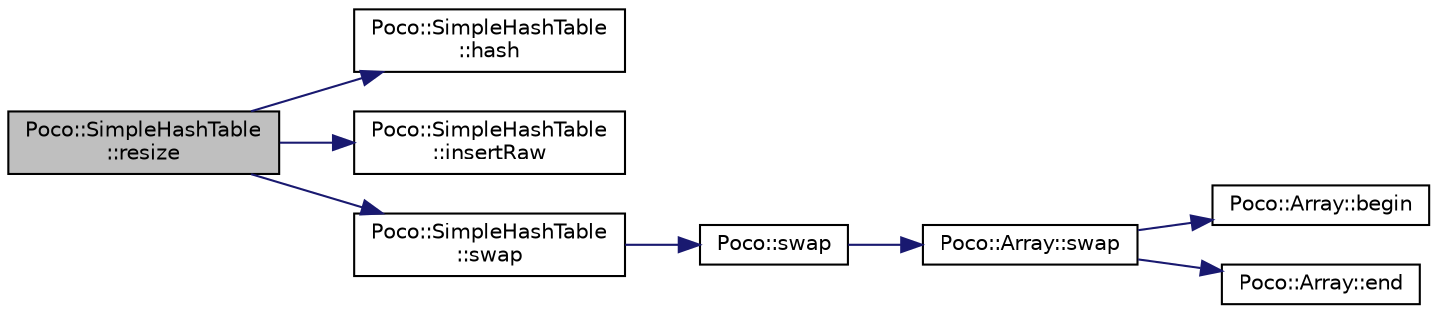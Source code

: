 digraph "Poco::SimpleHashTable::resize"
{
 // LATEX_PDF_SIZE
  edge [fontname="Helvetica",fontsize="10",labelfontname="Helvetica",labelfontsize="10"];
  node [fontname="Helvetica",fontsize="10",shape=record];
  rankdir="LR";
  Node1 [label="Poco::SimpleHashTable\l::resize",height=0.2,width=0.4,color="black", fillcolor="grey75", style="filled", fontcolor="black",tooltip="Resizes the hashtable, rehashes all existing entries. Expensive!"];
  Node1 -> Node2 [color="midnightblue",fontsize="10",style="solid"];
  Node2 [label="Poco::SimpleHashTable\l::hash",height=0.2,width=0.4,color="black", fillcolor="white", style="filled",URL="$classPoco_1_1SimpleHashTable.html#a9eab7cbd588fbdd1c1e99089c1f2327e",tooltip=" "];
  Node1 -> Node3 [color="midnightblue",fontsize="10",style="solid"];
  Node3 [label="Poco::SimpleHashTable\l::insertRaw",height=0.2,width=0.4,color="black", fillcolor="white", style="filled",URL="$classPoco_1_1SimpleHashTable.html#a1491c181165fba78b8eb6515e917c5a5",tooltip=" "];
  Node1 -> Node4 [color="midnightblue",fontsize="10",style="solid"];
  Node4 [label="Poco::SimpleHashTable\l::swap",height=0.2,width=0.4,color="black", fillcolor="white", style="filled",URL="$classPoco_1_1SimpleHashTable.html#a4eb45195038a0aacc206104705d8325f",tooltip=" "];
  Node4 -> Node5 [color="midnightblue",fontsize="10",style="solid"];
  Node5 [label="Poco::swap",height=0.2,width=0.4,color="black", fillcolor="white", style="filled",URL="$namespacePoco.html#a0b0e4f92ac76ddffb4219026e3172ee4",tooltip="global swap()"];
  Node5 -> Node6 [color="midnightblue",fontsize="10",style="solid"];
  Node6 [label="Poco::Array::swap",height=0.2,width=0.4,color="black", fillcolor="white", style="filled",URL="$classPoco_1_1Array.html#a07a5be6b4989bde36ae8b948de15e498",tooltip=" "];
  Node6 -> Node7 [color="midnightblue",fontsize="10",style="solid"];
  Node7 [label="Poco::Array::begin",height=0.2,width=0.4,color="black", fillcolor="white", style="filled",URL="$classPoco_1_1Array.html#a0c9a1828d13b4221f29475df8b553036",tooltip=" "];
  Node6 -> Node8 [color="midnightblue",fontsize="10",style="solid"];
  Node8 [label="Poco::Array::end",height=0.2,width=0.4,color="black", fillcolor="white", style="filled",URL="$classPoco_1_1Array.html#acd96762ba8fc885a5d45d73938605504",tooltip=" "];
}
